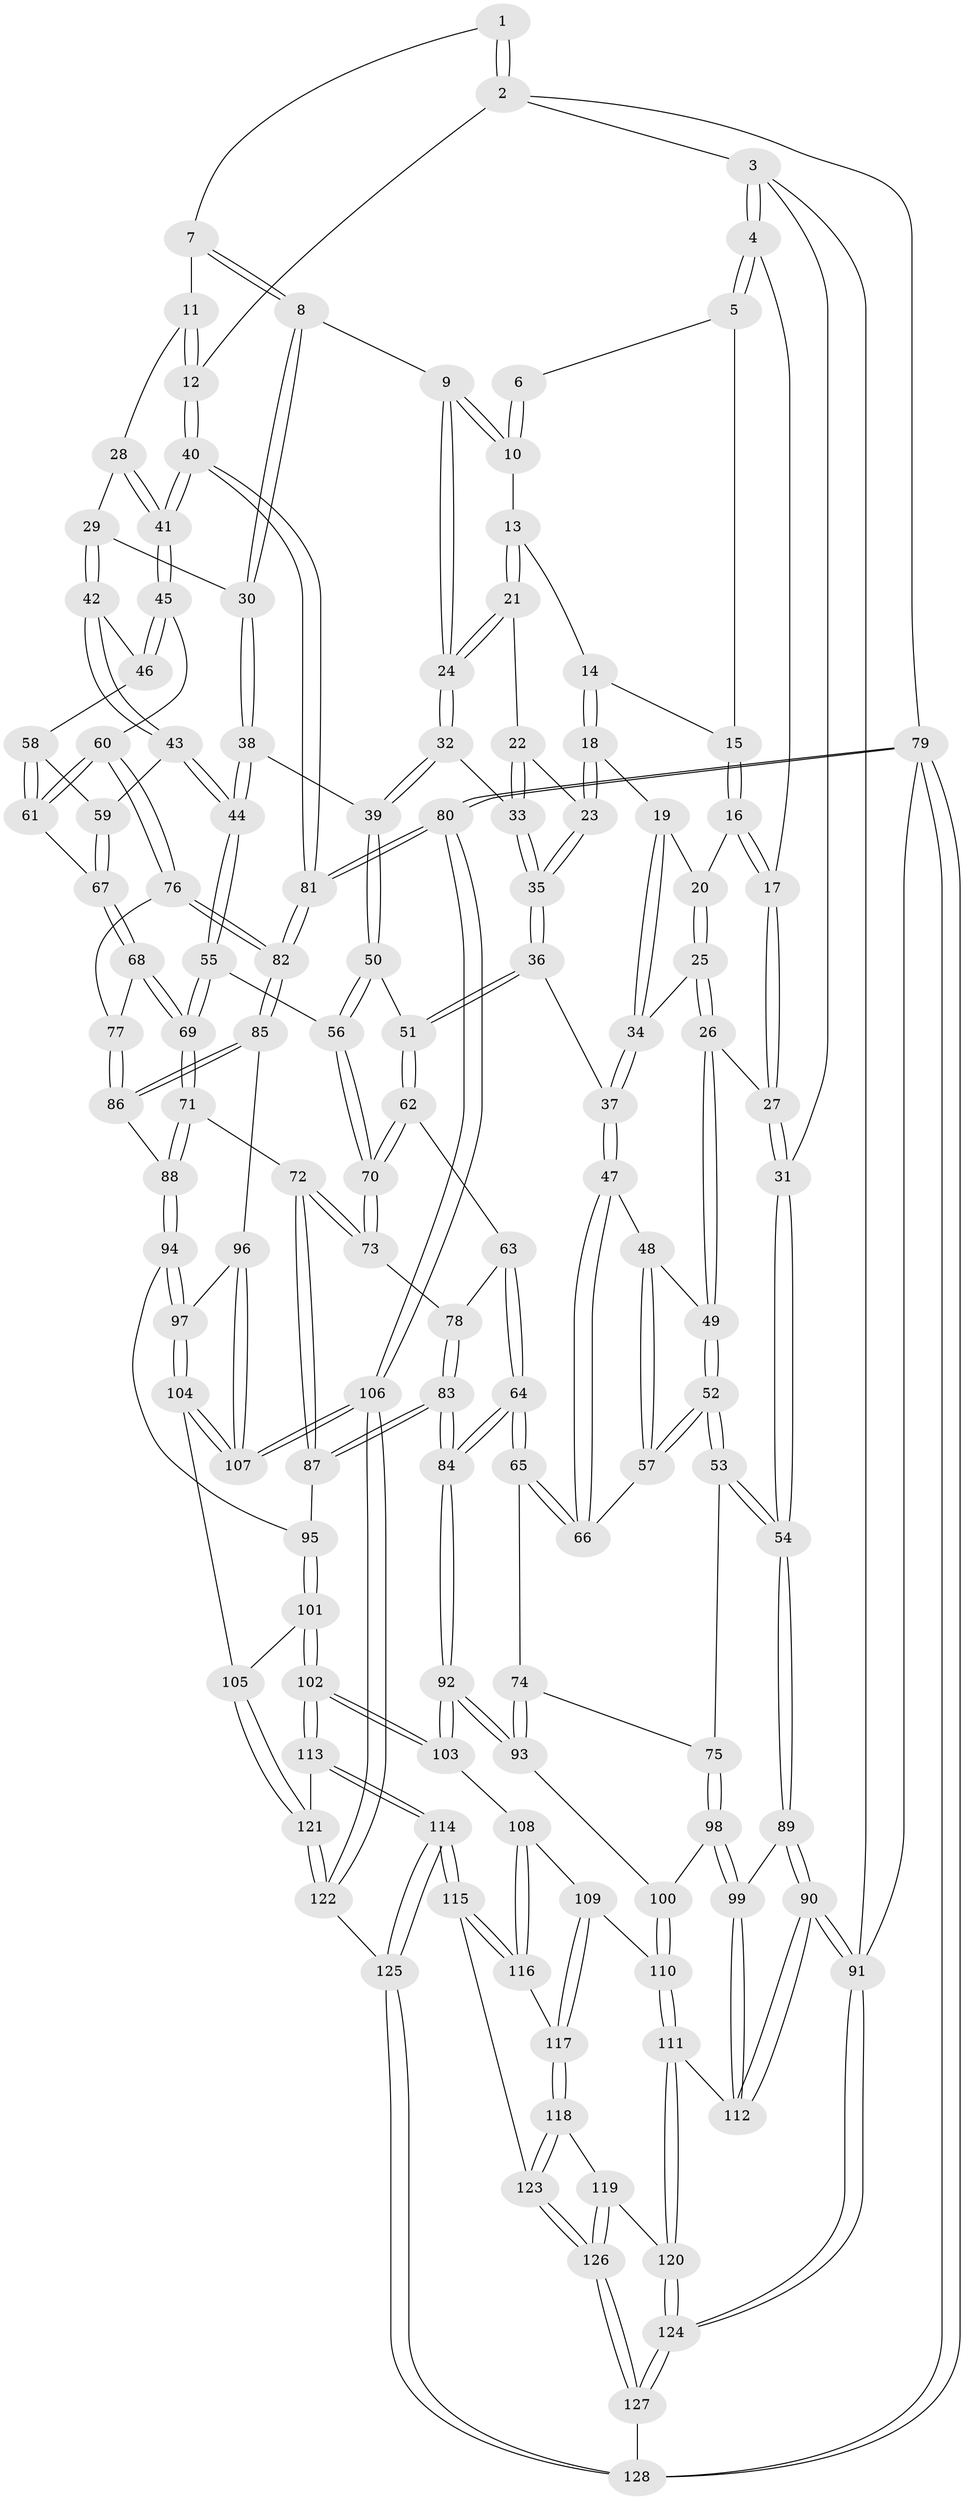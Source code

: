 // Generated by graph-tools (version 1.1) at 2025/00/03/09/25 05:00:35]
// undirected, 128 vertices, 317 edges
graph export_dot {
graph [start="1"]
  node [color=gray90,style=filled];
  1 [pos="+0.6962561976199451+0"];
  2 [pos="+1+0"];
  3 [pos="+0+0"];
  4 [pos="+0.026839457464531653+0"];
  5 [pos="+0.26221694453600336+0"];
  6 [pos="+0.6288654808588602+0"];
  7 [pos="+0.7066885085715855+0"];
  8 [pos="+0.6937188538864495+0.14124416724370414"];
  9 [pos="+0.6008584786183742+0.10971096207563885"];
  10 [pos="+0.5473778817576245+0.07364894313926429"];
  11 [pos="+0.8318688786054204+0.10471056464610318"];
  12 [pos="+1+0"];
  13 [pos="+0.517646469560476+0.08781110737541385"];
  14 [pos="+0.3967032807568832+0.04349118324466481"];
  15 [pos="+0.3571437493502134+0"];
  16 [pos="+0.3079068934209672+0.1129759051574366"];
  17 [pos="+0.20665911749529037+0.1193177654135386"];
  18 [pos="+0.40164547262295297+0.17270376936942636"];
  19 [pos="+0.4010389189109993+0.1729468102497735"];
  20 [pos="+0.31045785104803436+0.13122745487757612"];
  21 [pos="+0.49744972400531684+0.15405413207735544"];
  22 [pos="+0.4839199786779235+0.16168994033842715"];
  23 [pos="+0.4026652134632795+0.17314437557440723"];
  24 [pos="+0.5487663187518137+0.21076807663939173"];
  25 [pos="+0.2789821269010732+0.21555057459773808"];
  26 [pos="+0.21782874508238828+0.22240722868458948"];
  27 [pos="+0.20253231994349624+0.21073298311665847"];
  28 [pos="+0.764626828264501+0.1618816795444887"];
  29 [pos="+0.7473273830768612+0.17203958066291022"];
  30 [pos="+0.7047421002829182+0.159198048500251"];
  31 [pos="+0+0.23148879154761665"];
  32 [pos="+0.5557615060147953+0.22727602669143346"];
  33 [pos="+0.47018843290587264+0.25678099935191856"];
  34 [pos="+0.3273685991910927+0.23527090760516606"];
  35 [pos="+0.45259306862362936+0.2722115489084707"];
  36 [pos="+0.4420755748951363+0.30591336317956236"];
  37 [pos="+0.3687765367818023+0.3224408884651825"];
  38 [pos="+0.6435535702214493+0.2295951625031548"];
  39 [pos="+0.601170075777512+0.25854384044595874"];
  40 [pos="+1+0.2027288459342363"];
  41 [pos="+1+0.25435653961464216"];
  42 [pos="+0.7578184375882504+0.193620447871356"];
  43 [pos="+0.7467302746245631+0.3441486473014674"];
  44 [pos="+0.7354589095581685+0.34845053982665397"];
  45 [pos="+1+0.27751944325939426"];
  46 [pos="+0.8828350762183995+0.28696123147170066"];
  47 [pos="+0.36650561113932023+0.32591516392090114"];
  48 [pos="+0.22691191811920258+0.2895210203267375"];
  49 [pos="+0.2184878055951545+0.28203664001078"];
  50 [pos="+0.5995558131797086+0.26797199328133353"];
  51 [pos="+0.5117883948251521+0.36026515405253384"];
  52 [pos="+0.11984061085931286+0.43320527116029245"];
  53 [pos="+0.1176487519888178+0.4349959782099178"];
  54 [pos="+0+0.389280380254096"];
  55 [pos="+0.6996237074513411+0.374541046628616"];
  56 [pos="+0.6718286231414187+0.3857253980830579"];
  57 [pos="+0.28798410665939556+0.3752613941328143"];
  58 [pos="+0.8288515731165391+0.3295228489497524"];
  59 [pos="+0.7678978858783998+0.34973745641716847"];
  60 [pos="+0.9316340987111488+0.41862562004599624"];
  61 [pos="+0.8582875929857221+0.40621571794364714"];
  62 [pos="+0.5145499170868747+0.37289370077410317"];
  63 [pos="+0.5018723831172+0.4120595886235374"];
  64 [pos="+0.41089232688302296+0.5085045915611744"];
  65 [pos="+0.37000283347315316+0.49536565860902815"];
  66 [pos="+0.3406757375907218+0.38210076345344157"];
  67 [pos="+0.8078381848361804+0.4271081254003958"];
  68 [pos="+0.7950737835976592+0.4842392615583074"];
  69 [pos="+0.7910972719857265+0.48836776035465773"];
  70 [pos="+0.654968466102751+0.4100562491838248"];
  71 [pos="+0.7845403320762064+0.500028327771561"];
  72 [pos="+0.6780825362210484+0.5299979456117305"];
  73 [pos="+0.6516696006204774+0.4565883293057434"];
  74 [pos="+0.3248800382480066+0.5172917361651205"];
  75 [pos="+0.21813151606024597+0.5451428280722469"];
  76 [pos="+0.9209761356851753+0.457786231071622"];
  77 [pos="+0.882277543767528+0.47653275107302434"];
  78 [pos="+0.5641510170507038+0.46705480548153055"];
  79 [pos="+1+1"];
  80 [pos="+1+1"];
  81 [pos="+1+0.6985412017170897"];
  82 [pos="+0.9915772307627623+0.6143836138251794"];
  83 [pos="+0.5111763558149252+0.630654168012393"];
  84 [pos="+0.5084602555061558+0.6326516651371324"];
  85 [pos="+0.9533307052405744+0.6170961776139434"];
  86 [pos="+0.8663407219037492+0.581957127227903"];
  87 [pos="+0.6683103901819234+0.5534608544108146"];
  88 [pos="+0.8347888713014547+0.5776329773713944"];
  89 [pos="+0+0.550234174641894"];
  90 [pos="+0+0.9579801026919851"];
  91 [pos="+0+1"];
  92 [pos="+0.5049708864444763+0.6618108514348146"];
  93 [pos="+0.3380203326368891+0.6489504641580929"];
  94 [pos="+0.8079484874402904+0.6067925623945438"];
  95 [pos="+0.7322242395179526+0.6401316749645126"];
  96 [pos="+0.8820792788066352+0.6757304481553379"];
  97 [pos="+0.8402272275034247+0.697329423991854"];
  98 [pos="+0.19711220501922364+0.6496931643506848"];
  99 [pos="+0.14929960441524587+0.6889193507581588"];
  100 [pos="+0.2754400524186525+0.689056993025166"];
  101 [pos="+0.7314248031410754+0.7236339244695957"];
  102 [pos="+0.5703953156703654+0.7530783083507367"];
  103 [pos="+0.5057450438060269+0.671247066027797"];
  104 [pos="+0.7896644904086918+0.7561110375695145"];
  105 [pos="+0.7716886740592422+0.7536825838881605"];
  106 [pos="+1+1"];
  107 [pos="+0.9409084298824619+0.8826063271966119"];
  108 [pos="+0.4300885419666562+0.7287243234754507"];
  109 [pos="+0.326862879680822+0.7520461637100897"];
  110 [pos="+0.3095596432070631+0.7347596520887391"];
  111 [pos="+0.15783871314813203+0.8209371470545829"];
  112 [pos="+0.13225276712790743+0.7936708522224493"];
  113 [pos="+0.5717602045439533+0.8189937580300609"];
  114 [pos="+0.5095034037826784+0.964934921509623"];
  115 [pos="+0.42842742252178956+0.920815733373135"];
  116 [pos="+0.41129632628520035+0.8498281577597034"];
  117 [pos="+0.3175423954373583+0.7916188866674384"];
  118 [pos="+0.2775920111478317+0.8548562346880091"];
  119 [pos="+0.22784945538412144+0.8704052151777217"];
  120 [pos="+0.19680157625116448+0.870905945155187"];
  121 [pos="+0.7138195476155131+0.8739258659577223"];
  122 [pos="+0.7314664790739159+0.9207799969370042"];
  123 [pos="+0.3890176734600858+0.9204108861554468"];
  124 [pos="+0.0033760341472945676+1"];
  125 [pos="+0.5318041574262758+1"];
  126 [pos="+0.30662656796013416+0.9834218929527406"];
  127 [pos="+0.1778966609971693+1"];
  128 [pos="+0.5328644653574827+1"];
  1 -- 2;
  1 -- 2;
  1 -- 7;
  2 -- 3;
  2 -- 12;
  2 -- 79;
  3 -- 4;
  3 -- 4;
  3 -- 31;
  3 -- 91;
  4 -- 5;
  4 -- 5;
  4 -- 17;
  5 -- 6;
  5 -- 15;
  6 -- 10;
  6 -- 10;
  7 -- 8;
  7 -- 8;
  7 -- 11;
  8 -- 9;
  8 -- 30;
  8 -- 30;
  9 -- 10;
  9 -- 10;
  9 -- 24;
  9 -- 24;
  10 -- 13;
  11 -- 12;
  11 -- 12;
  11 -- 28;
  12 -- 40;
  12 -- 40;
  13 -- 14;
  13 -- 21;
  13 -- 21;
  14 -- 15;
  14 -- 18;
  14 -- 18;
  15 -- 16;
  15 -- 16;
  16 -- 17;
  16 -- 17;
  16 -- 20;
  17 -- 27;
  17 -- 27;
  18 -- 19;
  18 -- 23;
  18 -- 23;
  19 -- 20;
  19 -- 34;
  19 -- 34;
  20 -- 25;
  20 -- 25;
  21 -- 22;
  21 -- 24;
  21 -- 24;
  22 -- 23;
  22 -- 33;
  22 -- 33;
  23 -- 35;
  23 -- 35;
  24 -- 32;
  24 -- 32;
  25 -- 26;
  25 -- 26;
  25 -- 34;
  26 -- 27;
  26 -- 49;
  26 -- 49;
  27 -- 31;
  27 -- 31;
  28 -- 29;
  28 -- 41;
  28 -- 41;
  29 -- 30;
  29 -- 42;
  29 -- 42;
  30 -- 38;
  30 -- 38;
  31 -- 54;
  31 -- 54;
  32 -- 33;
  32 -- 39;
  32 -- 39;
  33 -- 35;
  33 -- 35;
  34 -- 37;
  34 -- 37;
  35 -- 36;
  35 -- 36;
  36 -- 37;
  36 -- 51;
  36 -- 51;
  37 -- 47;
  37 -- 47;
  38 -- 39;
  38 -- 44;
  38 -- 44;
  39 -- 50;
  39 -- 50;
  40 -- 41;
  40 -- 41;
  40 -- 81;
  40 -- 81;
  41 -- 45;
  41 -- 45;
  42 -- 43;
  42 -- 43;
  42 -- 46;
  43 -- 44;
  43 -- 44;
  43 -- 59;
  44 -- 55;
  44 -- 55;
  45 -- 46;
  45 -- 46;
  45 -- 60;
  46 -- 58;
  47 -- 48;
  47 -- 66;
  47 -- 66;
  48 -- 49;
  48 -- 57;
  48 -- 57;
  49 -- 52;
  49 -- 52;
  50 -- 51;
  50 -- 56;
  50 -- 56;
  51 -- 62;
  51 -- 62;
  52 -- 53;
  52 -- 53;
  52 -- 57;
  52 -- 57;
  53 -- 54;
  53 -- 54;
  53 -- 75;
  54 -- 89;
  54 -- 89;
  55 -- 56;
  55 -- 69;
  55 -- 69;
  56 -- 70;
  56 -- 70;
  57 -- 66;
  58 -- 59;
  58 -- 61;
  58 -- 61;
  59 -- 67;
  59 -- 67;
  60 -- 61;
  60 -- 61;
  60 -- 76;
  60 -- 76;
  61 -- 67;
  62 -- 63;
  62 -- 70;
  62 -- 70;
  63 -- 64;
  63 -- 64;
  63 -- 78;
  64 -- 65;
  64 -- 65;
  64 -- 84;
  64 -- 84;
  65 -- 66;
  65 -- 66;
  65 -- 74;
  67 -- 68;
  67 -- 68;
  68 -- 69;
  68 -- 69;
  68 -- 77;
  69 -- 71;
  69 -- 71;
  70 -- 73;
  70 -- 73;
  71 -- 72;
  71 -- 88;
  71 -- 88;
  72 -- 73;
  72 -- 73;
  72 -- 87;
  72 -- 87;
  73 -- 78;
  74 -- 75;
  74 -- 93;
  74 -- 93;
  75 -- 98;
  75 -- 98;
  76 -- 77;
  76 -- 82;
  76 -- 82;
  77 -- 86;
  77 -- 86;
  78 -- 83;
  78 -- 83;
  79 -- 80;
  79 -- 80;
  79 -- 128;
  79 -- 128;
  79 -- 91;
  80 -- 81;
  80 -- 81;
  80 -- 106;
  80 -- 106;
  81 -- 82;
  81 -- 82;
  82 -- 85;
  82 -- 85;
  83 -- 84;
  83 -- 84;
  83 -- 87;
  83 -- 87;
  84 -- 92;
  84 -- 92;
  85 -- 86;
  85 -- 86;
  85 -- 96;
  86 -- 88;
  87 -- 95;
  88 -- 94;
  88 -- 94;
  89 -- 90;
  89 -- 90;
  89 -- 99;
  90 -- 91;
  90 -- 91;
  90 -- 112;
  90 -- 112;
  91 -- 124;
  91 -- 124;
  92 -- 93;
  92 -- 93;
  92 -- 103;
  92 -- 103;
  93 -- 100;
  94 -- 95;
  94 -- 97;
  94 -- 97;
  95 -- 101;
  95 -- 101;
  96 -- 97;
  96 -- 107;
  96 -- 107;
  97 -- 104;
  97 -- 104;
  98 -- 99;
  98 -- 99;
  98 -- 100;
  99 -- 112;
  99 -- 112;
  100 -- 110;
  100 -- 110;
  101 -- 102;
  101 -- 102;
  101 -- 105;
  102 -- 103;
  102 -- 103;
  102 -- 113;
  102 -- 113;
  103 -- 108;
  104 -- 105;
  104 -- 107;
  104 -- 107;
  105 -- 121;
  105 -- 121;
  106 -- 107;
  106 -- 107;
  106 -- 122;
  106 -- 122;
  108 -- 109;
  108 -- 116;
  108 -- 116;
  109 -- 110;
  109 -- 117;
  109 -- 117;
  110 -- 111;
  110 -- 111;
  111 -- 112;
  111 -- 120;
  111 -- 120;
  113 -- 114;
  113 -- 114;
  113 -- 121;
  114 -- 115;
  114 -- 115;
  114 -- 125;
  114 -- 125;
  115 -- 116;
  115 -- 116;
  115 -- 123;
  116 -- 117;
  117 -- 118;
  117 -- 118;
  118 -- 119;
  118 -- 123;
  118 -- 123;
  119 -- 120;
  119 -- 126;
  119 -- 126;
  120 -- 124;
  120 -- 124;
  121 -- 122;
  121 -- 122;
  122 -- 125;
  123 -- 126;
  123 -- 126;
  124 -- 127;
  124 -- 127;
  125 -- 128;
  125 -- 128;
  126 -- 127;
  126 -- 127;
  127 -- 128;
}
